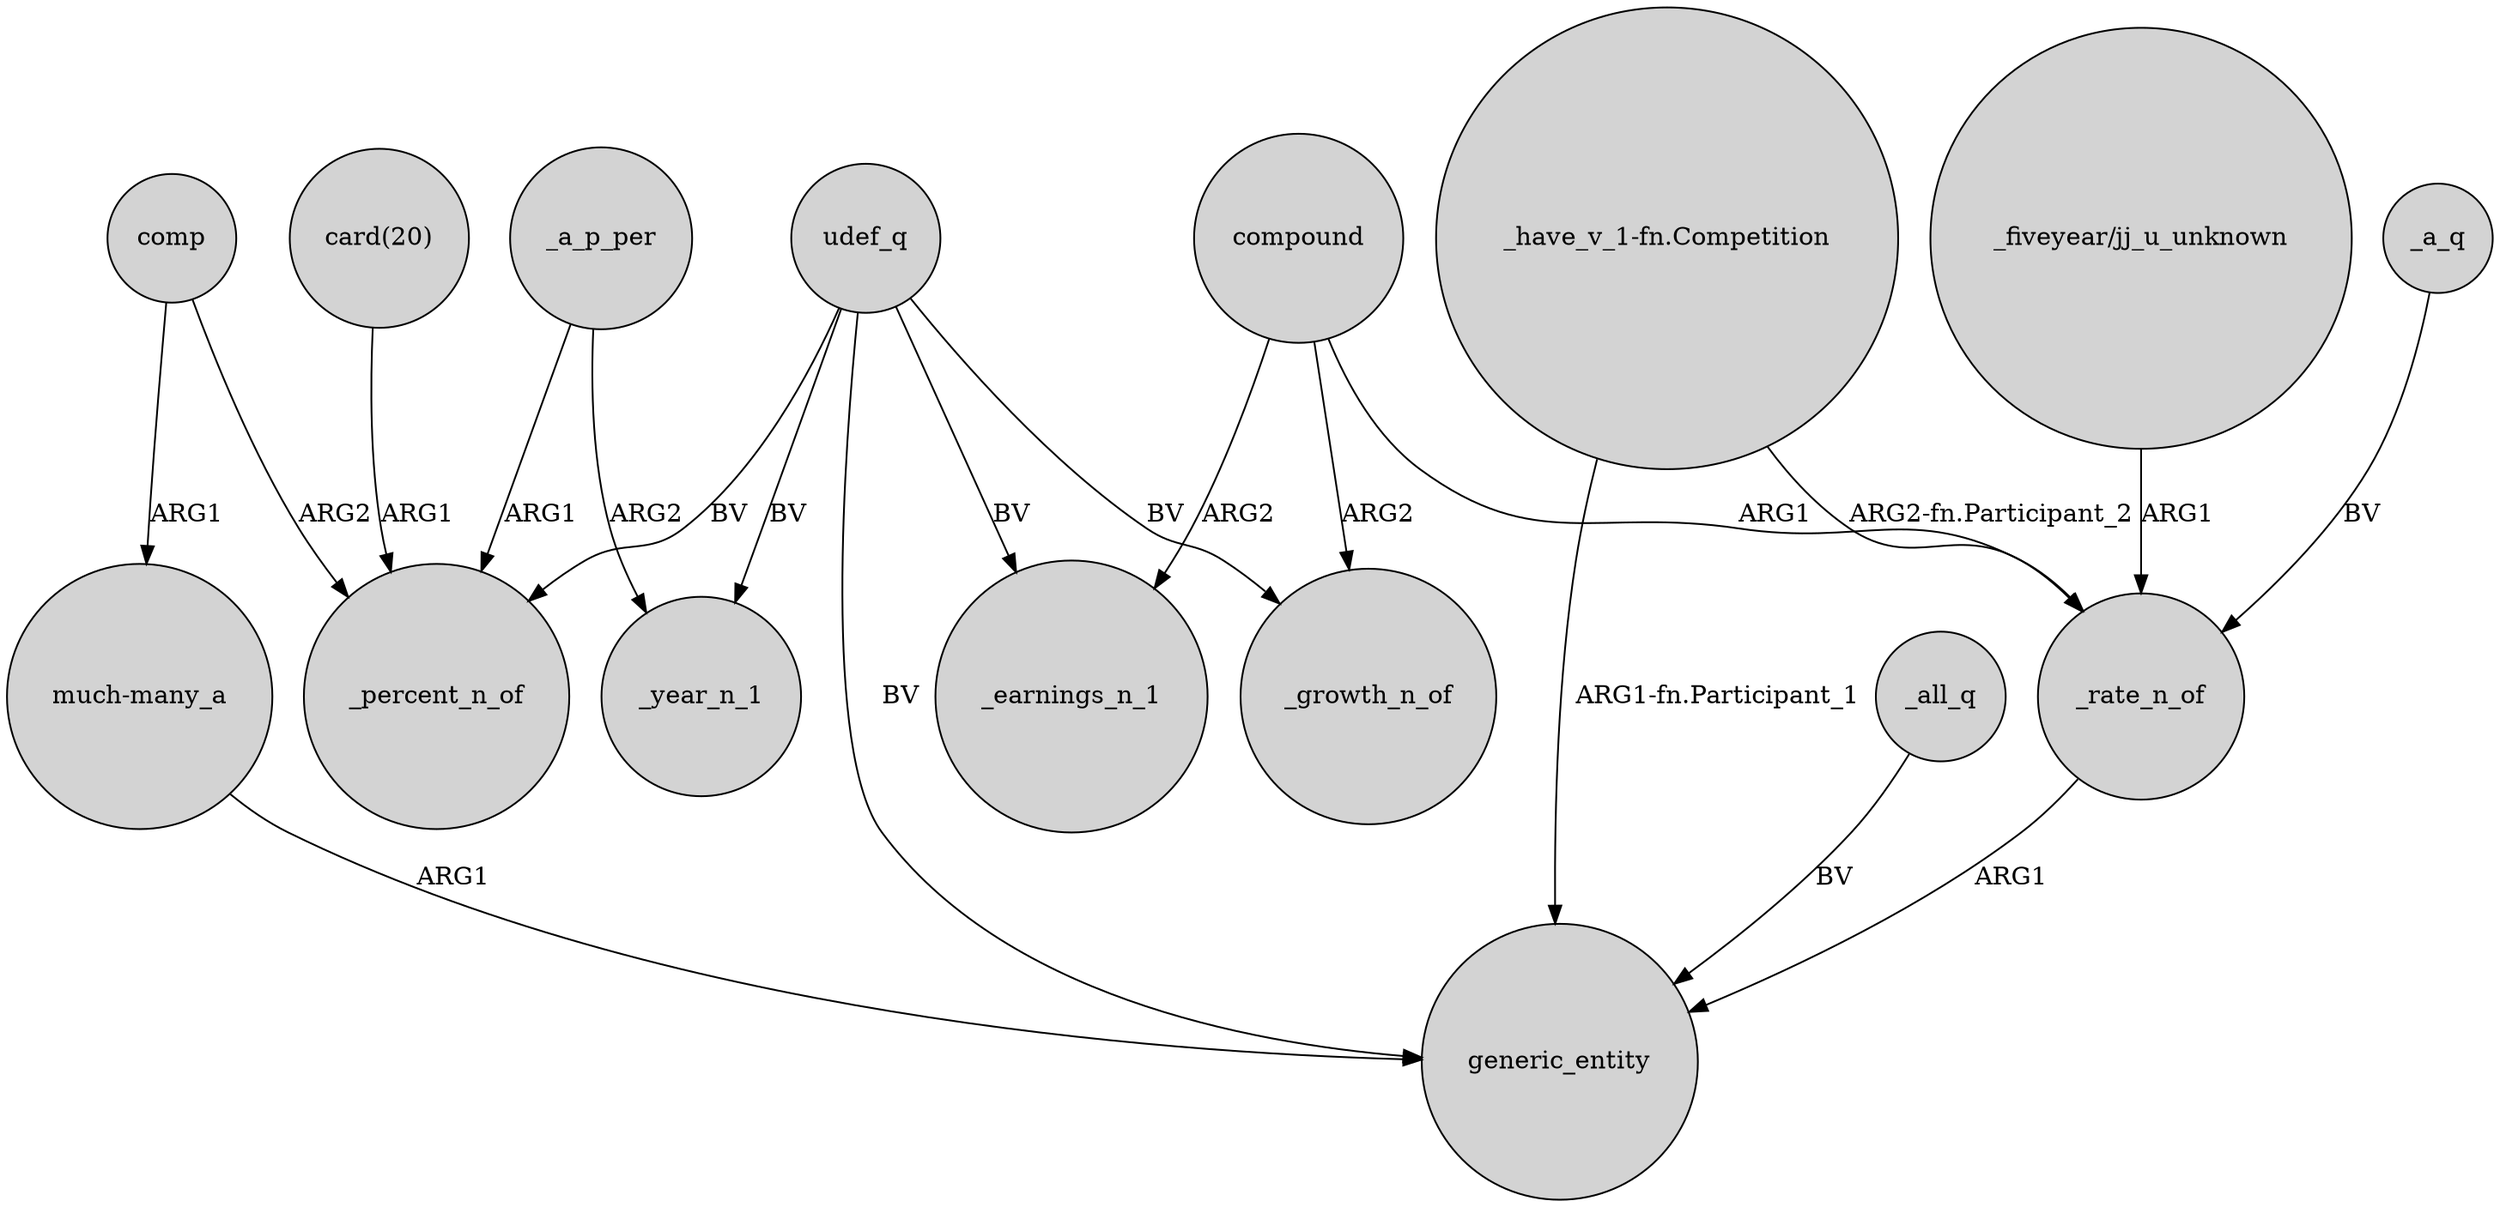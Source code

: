 digraph {
	node [shape=circle style=filled]
	_a_p_per -> _percent_n_of [label=ARG1]
	"_have_v_1-fn.Competition" -> _rate_n_of [label="ARG2-fn.Participant_2"]
	"card(20)" -> _percent_n_of [label=ARG1]
	_rate_n_of -> generic_entity [label=ARG1]
	_a_p_per -> _year_n_1 [label=ARG2]
	compound -> _rate_n_of [label=ARG1]
	udef_q -> generic_entity [label=BV]
	_all_q -> generic_entity [label=BV]
	compound -> _earnings_n_1 [label=ARG2]
	comp -> "much-many_a" [label=ARG1]
	udef_q -> _earnings_n_1 [label=BV]
	"much-many_a" -> generic_entity [label=ARG1]
	udef_q -> _percent_n_of [label=BV]
	"_fiveyear/jj_u_unknown" -> _rate_n_of [label=ARG1]
	"_have_v_1-fn.Competition" -> generic_entity [label="ARG1-fn.Participant_1"]
	compound -> _growth_n_of [label=ARG2]
	udef_q -> _growth_n_of [label=BV]
	udef_q -> _year_n_1 [label=BV]
	_a_q -> _rate_n_of [label=BV]
	comp -> _percent_n_of [label=ARG2]
}
